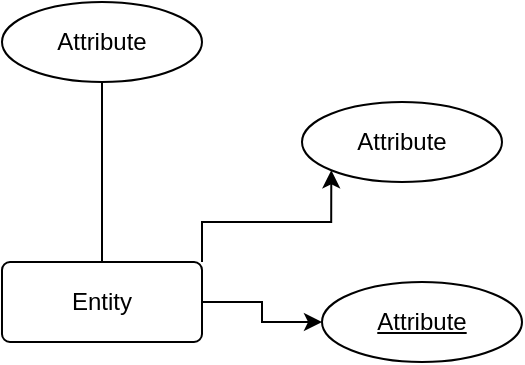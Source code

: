 <mxfile version="24.7.16">
  <diagram id="R2lEEEUBdFMjLlhIrx00" name="Page-1">
    <mxGraphModel dx="874" dy="546" grid="1" gridSize="10" guides="1" tooltips="1" connect="1" arrows="1" fold="1" page="1" pageScale="1" pageWidth="850" pageHeight="1100" math="0" shadow="0" extFonts="Permanent Marker^https://fonts.googleapis.com/css?family=Permanent+Marker">
      <root>
        <mxCell id="0" />
        <mxCell id="1" parent="0" />
        <mxCell id="sAetE2GYRfhIYr7-Ddh0-26" style="edgeStyle=orthogonalEdgeStyle;rounded=0;orthogonalLoop=1;jettySize=auto;html=1;exitX=1;exitY=0;exitDx=0;exitDy=0;entryX=0;entryY=1;entryDx=0;entryDy=0;" parent="1" source="sAetE2GYRfhIYr7-Ddh0-18" target="sAetE2GYRfhIYr7-Ddh0-20" edge="1">
          <mxGeometry relative="1" as="geometry" />
        </mxCell>
        <mxCell id="sAetE2GYRfhIYr7-Ddh0-27" value="" style="edgeStyle=orthogonalEdgeStyle;rounded=0;orthogonalLoop=1;jettySize=auto;html=1;" parent="1" source="sAetE2GYRfhIYr7-Ddh0-18" target="sAetE2GYRfhIYr7-Ddh0-21" edge="1">
          <mxGeometry relative="1" as="geometry" />
        </mxCell>
        <mxCell id="sAetE2GYRfhIYr7-Ddh0-18" value="Entity" style="rounded=1;arcSize=10;whiteSpace=wrap;html=1;align=center;" parent="1" vertex="1">
          <mxGeometry x="540" y="210" width="100" height="40" as="geometry" />
        </mxCell>
        <mxCell id="sAetE2GYRfhIYr7-Ddh0-19" value="Attribute" style="ellipse;whiteSpace=wrap;html=1;align=center;" parent="1" vertex="1">
          <mxGeometry x="540" y="80" width="100" height="40" as="geometry" />
        </mxCell>
        <mxCell id="sAetE2GYRfhIYr7-Ddh0-20" value="Attribute" style="ellipse;whiteSpace=wrap;html=1;align=center;" parent="1" vertex="1">
          <mxGeometry x="690" y="130" width="100" height="40" as="geometry" />
        </mxCell>
        <mxCell id="sAetE2GYRfhIYr7-Ddh0-21" value="Attribute" style="ellipse;whiteSpace=wrap;html=1;align=center;fontStyle=4;" parent="1" vertex="1">
          <mxGeometry x="700" y="220" width="100" height="40" as="geometry" />
        </mxCell>
        <mxCell id="sAetE2GYRfhIYr7-Ddh0-25" value="" style="endArrow=none;html=1;rounded=0;exitX=0.5;exitY=0;exitDx=0;exitDy=0;entryX=0.5;entryY=1;entryDx=0;entryDy=0;" parent="1" source="sAetE2GYRfhIYr7-Ddh0-18" target="sAetE2GYRfhIYr7-Ddh0-19" edge="1">
          <mxGeometry relative="1" as="geometry">
            <mxPoint x="490" y="149.5" as="sourcePoint" />
            <mxPoint x="650" y="149.5" as="targetPoint" />
          </mxGeometry>
        </mxCell>
      </root>
    </mxGraphModel>
  </diagram>
</mxfile>
